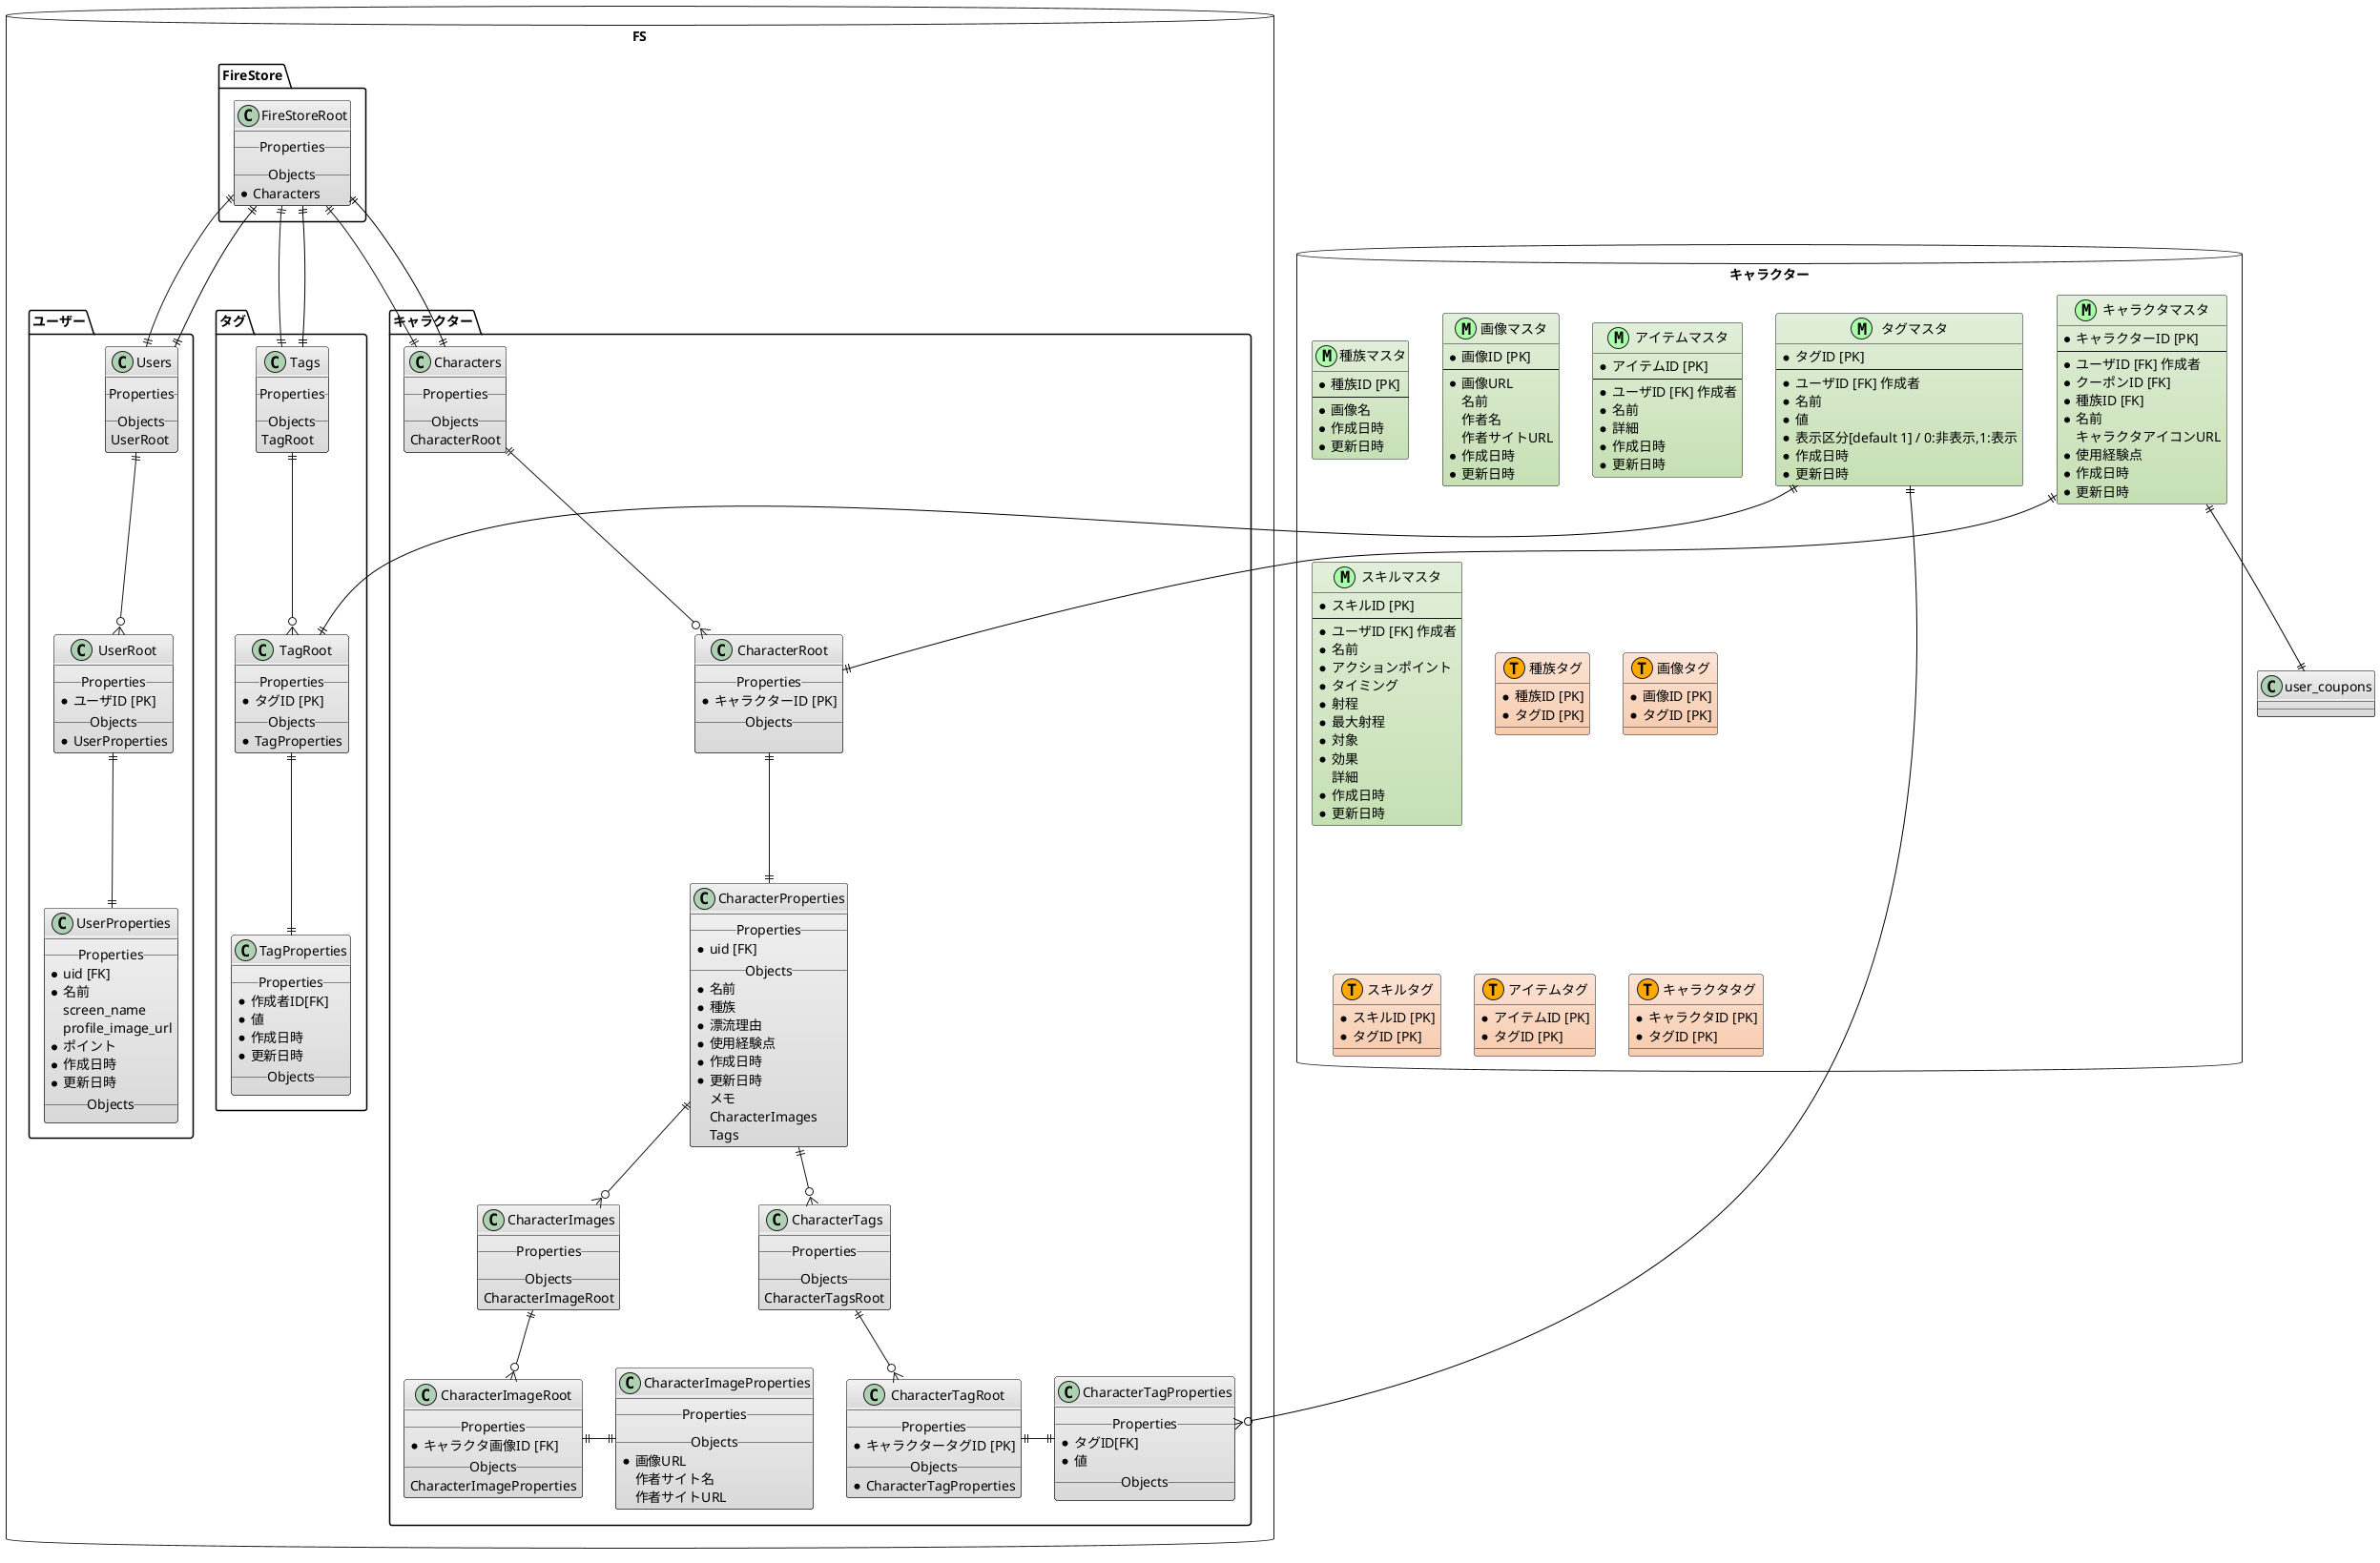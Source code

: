 @startuml
  /'
    * NOT NULL

    --o{ 0以上
    --|{ 1以上
    --|| 1
    --o| 0か1
    
  '/
package "FS" as fireStore <<Database>> {
  package "FireStore" as fs {
    class FireStoreRoot {
      __Properties__
      __Objects__
      * Characters
    }
  }
  package "ユーザー" as user {
    class Users {
      __Properties__
      __Objects__
      UserRoot
    }
    class UserRoot {
      __Properties__
      * ユーザID [PK]
      __Objects__
      * UserProperties
    }
    class UserProperties {
      __Properties__
        * uid [FK]
        * 名前
        screen_name
        profile_image_url
        * ポイント
        * 作成日時
        * 更新日時
      __Objects__
    }
  }

  package "タグ" as tag {
    class Tags {
      __Properties__
      __Objects__
      TagRoot
    }
    class TagRoot {
      __Properties__
      * タグID [PK]
      __Objects__
      * TagProperties
    }
    class TagProperties {
      __Properties__
      * 作成者ID[FK]
      * 値
      * 作成日時
      * 更新日時
      __Objects__
    }
  }

  package "キャラクター" as chara {
    class Characters {
      __Properties__
      __Objects__
      CharacterRoot
    }
    class CharacterRoot {
      __Properties__
      * キャラクターID [PK]
      __Objects__

    }
    class CharacterProperties {
      __Properties__
      * uid [FK]
      __Objects__
      * 名前
      * 種族
      * 漂流理由
      * 使用経験点
      * 作成日時
      * 更新日時
      メモ
      CharacterImages
      Tags
    }
      class CharacterTags {
      __Properties__
      __Objects__
      CharacterTagsRoot
    }
    class CharacterTagRoot {
      __Properties__
      * キャラクタータグID [PK]
      __Objects__
      * CharacterTagProperties
    }
    class CharacterTagProperties {
      __Properties__
      * タグID[FK]
      * 値
      __Objects__
    }
    class CharacterImages {
      __Properties__
      __Objects__
      CharacterImageRoot
    }
    class CharacterImageRoot {
      __Properties__
      * キャラクタ画像ID [FK]
      __Objects__
      CharacterImageProperties
    }
    class CharacterImageProperties {
      __Properties__
      __Objects__
      * 画像URL
      作者サイト名
      作者サイトURL
    }
  }
}
Characters ||--o{  CharacterRoot
CharacterRoot ||--|| CharacterProperties 
CharacterProperties ||--o{ CharacterImages
CharacterImages ||--o{ CharacterImageRoot
CharacterImageRoot ||-|| CharacterImageProperties
CharacterProperties ||--o{ CharacterTags
CharacterTags ||--o{ CharacterTagRoot
CharacterTagRoot ||-|| CharacterTagProperties

Users ||--o{  UserRoot
UserRoot ||--|| UserProperties 

Tags ||--o{  TagRoot
TagRoot ||--|| TagProperties 

FireStoreRoot ||--|| Characters
FireStoreRoot ||--|| Users
FireStoreRoot ||--|| Tags
/'
  図の中で目立たせたいエンティティに着色するための
  色の名前（定数）を定義します。
'/
!define MAIN_ENTITY #E2EFDA-C6E0B4
!define MAIN_ENTITY_2 #FCE4D6-F8CBAD

/' 他の色も、用途が分りやすいように名前をつけます。 '/
!define METAL #F2F2F2-D9D9D9
!define MASTER_MARK_COLOR AAFFAA
!define TRANSACTION_MARK_COLOR FFAA00

/'
  デフォルトのスタイルを設定します。
  この場合の指定は class です。entity ではエラーになります。
'/
skinparam class {
    BackgroundColor METAL
    BcharactersColor Black
    ArrowColor Black
}



package "キャラクター" as character <<Database>> {
    entity "種族マスタ" as race <<M,MASTER_MARK_COLOR>> MAIN_ENTITY {
        * 種族ID [PK]
        --
        * 画像名
        * 作成日時
        * 更新日時
    }

    entity "画像マスタ" as images <<M,MASTER_MARK_COLOR>> MAIN_ENTITY {
        * 画像ID [PK]
        --
        * 画像URL
        名前
        作者名
        作者サイトURL
        * 作成日時
        * 更新日時
    }

    entity "キャラクタマスタ" as characters <<M,MASTER_MARK_COLOR>> MAIN_ENTITY {
        * キャラクターID [PK]
        --
        * ユーザID [FK] 作成者
        * クーポンID [FK]
        * 種族ID [FK]
        * 名前
        キャラクタアイコンURL
        * 使用経験点
        * 作成日時
        * 更新日時
    }

    entity "タグマスタ" as tags <<M,MASTER_MARK_COLOR>> MAIN_ENTITY {
        * タグID [PK]
        --
        * ユーザID [FK] 作成者
        * 名前
        * 値
        * 表示区分[default 1] / 0:非表示,1:表示
        * 作成日時
        * 更新日時
    }

    entity "アイテムマスタ" as items <<M,MASTER_MARK_COLOR>> MAIN_ENTITY {
        * アイテムID [PK]
        --
        * ユーザID [FK] 作成者
        * 名前
        * 詳細
        * 作成日時
        * 更新日時
    }
    entity "スキルマスタ" as skills <<M,MASTER_MARK_COLOR>> MAIN_ENTITY {
        * スキルID [PK]
        --
        * ユーザID [FK] 作成者
        * 名前
        * アクションポイント
        * タイミング
        * 射程
        * 最大射程
        * 対象
        * 効果
        詳細
        * 作成日時
        * 更新日時
    }


    entity "種族タグ" as race_tags <<T,TRANSACTION_MARK_COLOR>> MAIN_ENTITY_2 {
        * 種族ID [PK]
        * タグID [PK]
    }
    entity "画像タグ" as images_tags <<T,TRANSACTION_MARK_COLOR>> MAIN_ENTITY_2 {
        * 画像ID [PK]
        * タグID [PK]
    }
    entity "スキルタグ" as skills_tags <<T,TRANSACTION_MARK_COLOR>> MAIN_ENTITY_2 {
        * スキルID [PK]
        * タグID [PK]
    }
    entity "アイテムタグ" as items_tags <<T,TRANSACTION_MARK_COLOR>> MAIN_ENTITY_2 {
        * アイテムID [PK]
        * タグID [PK]
    }
    entity "キャラクタタグ" as characters_tags <<T,TRANSACTION_MARK_COLOR>> MAIN_ENTITY_2 {
        * キャラクタID [PK]
        * タグID [PK]
    }
}




characters ||--||  user_coupons


FireStoreRoot ||--|| Characters
FireStoreRoot ||--|| Users
FireStoreRoot ||--|| Tags

tags ||--|| TagRoot
tags ||--o{ CharacterTagProperties
characters ||--|| CharacterRoot

@enduml